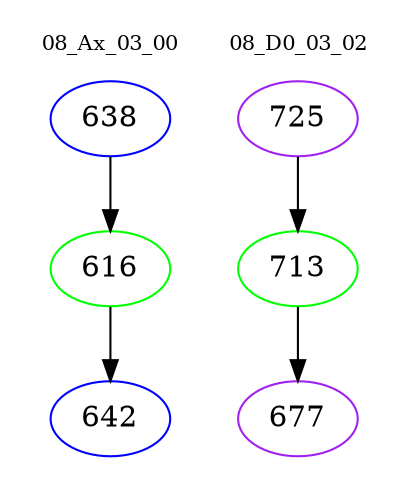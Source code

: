 digraph{
subgraph cluster_0 {
color = white
label = "08_Ax_03_00";
fontsize=10;
T0_638 [label="638", color="blue"]
T0_638 -> T0_616 [color="black"]
T0_616 [label="616", color="green"]
T0_616 -> T0_642 [color="black"]
T0_642 [label="642", color="blue"]
}
subgraph cluster_1 {
color = white
label = "08_D0_03_02";
fontsize=10;
T1_725 [label="725", color="purple"]
T1_725 -> T1_713 [color="black"]
T1_713 [label="713", color="green"]
T1_713 -> T1_677 [color="black"]
T1_677 [label="677", color="purple"]
}
}
